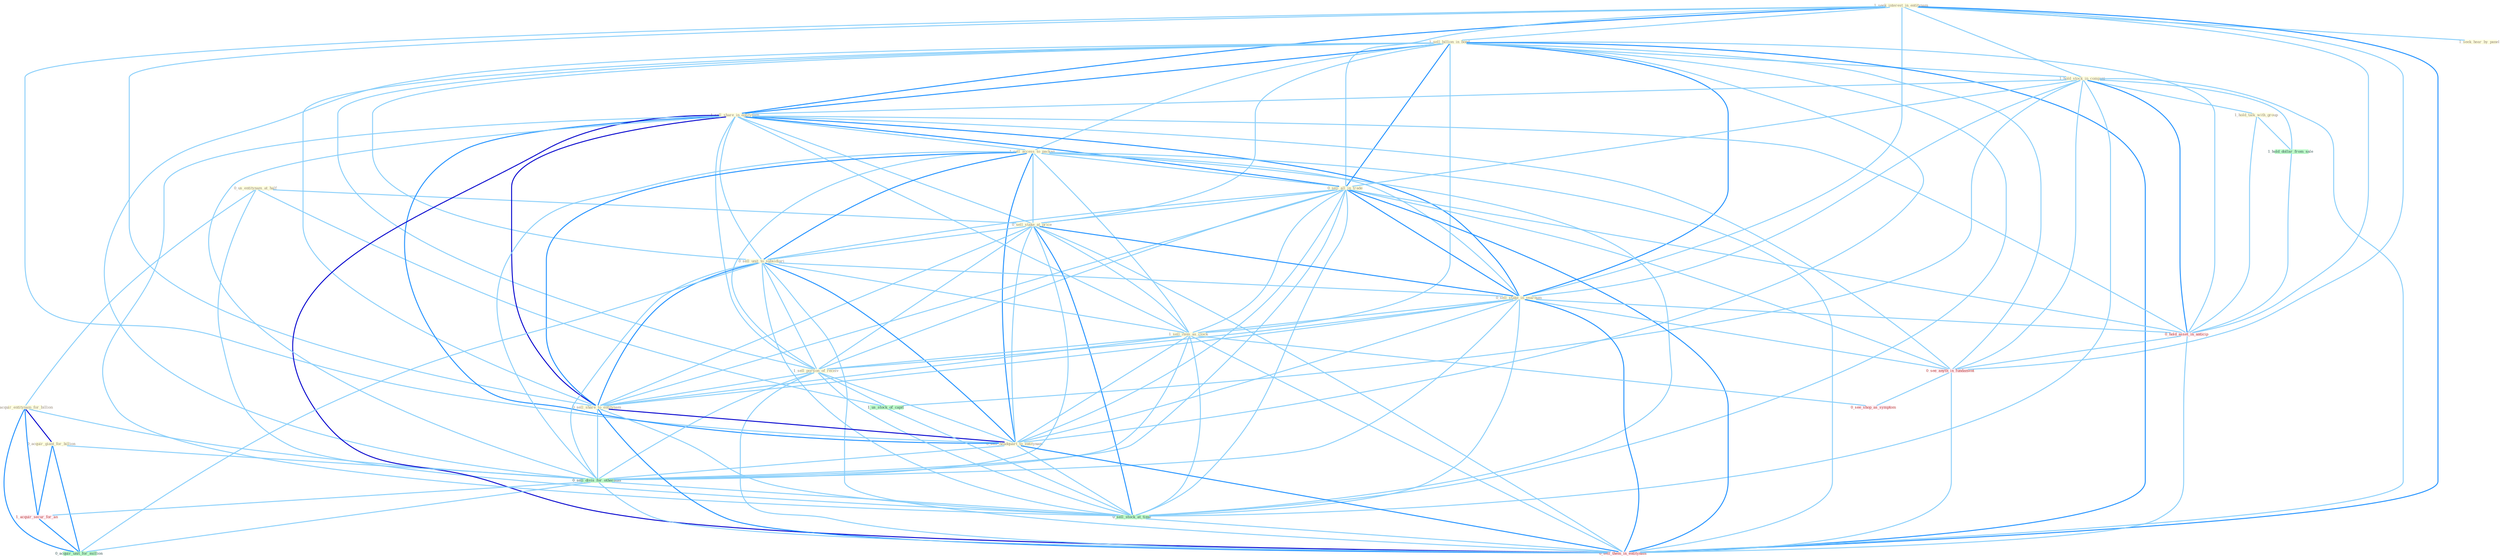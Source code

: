 Graph G{ 
    node
    [shape=polygon,style=filled,width=.5,height=.06,color="#BDFCC9",fixedsize=true,fontsize=4,
    fontcolor="#2f4f4f"];
    {node
    [color="#ffffe0", fontcolor="#8b7d6b"] "0_us_entitynam_at_half " "0_acquir_entitynam_for_billion " "1_seek_interest_in_entitynam " "1_sell_billion_in_bond " "1_hold_stock_in_compani " "1_sell_share_in_entitynam " "1_seek_hear_by_panel " "0_acquir_giant_for_billion " "1_hold_talk_with_group " "1_sell_access_to_packag " "0_sell_all_in_trade " "0_sell_stake_at_price " "0_sell_unit_to_subsidiari " "0_sell_stake_in_yearnum " "1_sell_item_as_clock " "1_sell_portion_of_receiv " "0_sell_share_to_entitynam " "0_sell_headquart_to_entitynam "}
{node [color="#fff0f5", fontcolor="#b22222"] "1_acquir_secur_for_an " "0_hold_asset_in_anticip " "0_see_anyth_in_fundament " "0_see_shop_as_symptom " "0_sell_them_in_entitynam "}
edge [color="#B0E2FF"];

	"0_us_entitynam_at_half " -- "0_acquir_entitynam_for_billion " [w="1", color="#87cefa" ];
	"0_us_entitynam_at_half " -- "0_sell_stake_at_price " [w="1", color="#87cefa" ];
	"0_us_entitynam_at_half " -- "1_us_stock_of_capit " [w="1", color="#87cefa" ];
	"0_us_entitynam_at_half " -- "0_sell_stock_at_time " [w="1", color="#87cefa" ];
	"0_acquir_entitynam_for_billion " -- "0_acquir_giant_for_billion " [w="3", color="#0000cd" , len=0.6];
	"0_acquir_entitynam_for_billion " -- "0_sell_divis_for_othernum " [w="1", color="#87cefa" ];
	"0_acquir_entitynam_for_billion " -- "1_acquir_secur_for_an " [w="2", color="#1e90ff" , len=0.8];
	"0_acquir_entitynam_for_billion " -- "0_acquir_unit_for_million " [w="2", color="#1e90ff" , len=0.8];
	"1_seek_interest_in_entitynam " -- "1_sell_billion_in_bond " [w="1", color="#87cefa" ];
	"1_seek_interest_in_entitynam " -- "1_hold_stock_in_compani " [w="1", color="#87cefa" ];
	"1_seek_interest_in_entitynam " -- "1_sell_share_in_entitynam " [w="2", color="#1e90ff" , len=0.8];
	"1_seek_interest_in_entitynam " -- "1_seek_hear_by_panel " [w="1", color="#87cefa" ];
	"1_seek_interest_in_entitynam " -- "0_sell_all_in_trade " [w="1", color="#87cefa" ];
	"1_seek_interest_in_entitynam " -- "0_sell_stake_in_yearnum " [w="1", color="#87cefa" ];
	"1_seek_interest_in_entitynam " -- "0_sell_share_to_entitynam " [w="1", color="#87cefa" ];
	"1_seek_interest_in_entitynam " -- "0_sell_headquart_to_entitynam " [w="1", color="#87cefa" ];
	"1_seek_interest_in_entitynam " -- "0_hold_asset_in_anticip " [w="1", color="#87cefa" ];
	"1_seek_interest_in_entitynam " -- "0_see_anyth_in_fundament " [w="1", color="#87cefa" ];
	"1_seek_interest_in_entitynam " -- "0_sell_them_in_entitynam " [w="2", color="#1e90ff" , len=0.8];
	"1_sell_billion_in_bond " -- "1_hold_stock_in_compani " [w="1", color="#87cefa" ];
	"1_sell_billion_in_bond " -- "1_sell_share_in_entitynam " [w="2", color="#1e90ff" , len=0.8];
	"1_sell_billion_in_bond " -- "1_sell_access_to_packag " [w="1", color="#87cefa" ];
	"1_sell_billion_in_bond " -- "0_sell_all_in_trade " [w="2", color="#1e90ff" , len=0.8];
	"1_sell_billion_in_bond " -- "0_sell_stake_at_price " [w="1", color="#87cefa" ];
	"1_sell_billion_in_bond " -- "0_sell_unit_to_subsidiari " [w="1", color="#87cefa" ];
	"1_sell_billion_in_bond " -- "0_sell_stake_in_yearnum " [w="2", color="#1e90ff" , len=0.8];
	"1_sell_billion_in_bond " -- "1_sell_item_as_clock " [w="1", color="#87cefa" ];
	"1_sell_billion_in_bond " -- "1_sell_portion_of_receiv " [w="1", color="#87cefa" ];
	"1_sell_billion_in_bond " -- "0_sell_share_to_entitynam " [w="1", color="#87cefa" ];
	"1_sell_billion_in_bond " -- "0_sell_headquart_to_entitynam " [w="1", color="#87cefa" ];
	"1_sell_billion_in_bond " -- "0_sell_divis_for_othernum " [w="1", color="#87cefa" ];
	"1_sell_billion_in_bond " -- "0_hold_asset_in_anticip " [w="1", color="#87cefa" ];
	"1_sell_billion_in_bond " -- "0_sell_stock_at_time " [w="1", color="#87cefa" ];
	"1_sell_billion_in_bond " -- "0_see_anyth_in_fundament " [w="1", color="#87cefa" ];
	"1_sell_billion_in_bond " -- "0_sell_them_in_entitynam " [w="2", color="#1e90ff" , len=0.8];
	"1_hold_stock_in_compani " -- "1_sell_share_in_entitynam " [w="1", color="#87cefa" ];
	"1_hold_stock_in_compani " -- "1_hold_talk_with_group " [w="1", color="#87cefa" ];
	"1_hold_stock_in_compani " -- "0_sell_all_in_trade " [w="1", color="#87cefa" ];
	"1_hold_stock_in_compani " -- "0_sell_stake_in_yearnum " [w="1", color="#87cefa" ];
	"1_hold_stock_in_compani " -- "1_us_stock_of_capit " [w="1", color="#87cefa" ];
	"1_hold_stock_in_compani " -- "1_hold_dollar_from_sale " [w="1", color="#87cefa" ];
	"1_hold_stock_in_compani " -- "0_hold_asset_in_anticip " [w="2", color="#1e90ff" , len=0.8];
	"1_hold_stock_in_compani " -- "0_sell_stock_at_time " [w="1", color="#87cefa" ];
	"1_hold_stock_in_compani " -- "0_see_anyth_in_fundament " [w="1", color="#87cefa" ];
	"1_hold_stock_in_compani " -- "0_sell_them_in_entitynam " [w="1", color="#87cefa" ];
	"1_sell_share_in_entitynam " -- "1_sell_access_to_packag " [w="1", color="#87cefa" ];
	"1_sell_share_in_entitynam " -- "0_sell_all_in_trade " [w="2", color="#1e90ff" , len=0.8];
	"1_sell_share_in_entitynam " -- "0_sell_stake_at_price " [w="1", color="#87cefa" ];
	"1_sell_share_in_entitynam " -- "0_sell_unit_to_subsidiari " [w="1", color="#87cefa" ];
	"1_sell_share_in_entitynam " -- "0_sell_stake_in_yearnum " [w="2", color="#1e90ff" , len=0.8];
	"1_sell_share_in_entitynam " -- "1_sell_item_as_clock " [w="1", color="#87cefa" ];
	"1_sell_share_in_entitynam " -- "1_sell_portion_of_receiv " [w="1", color="#87cefa" ];
	"1_sell_share_in_entitynam " -- "0_sell_share_to_entitynam " [w="3", color="#0000cd" , len=0.6];
	"1_sell_share_in_entitynam " -- "0_sell_headquart_to_entitynam " [w="2", color="#1e90ff" , len=0.8];
	"1_sell_share_in_entitynam " -- "0_sell_divis_for_othernum " [w="1", color="#87cefa" ];
	"1_sell_share_in_entitynam " -- "0_hold_asset_in_anticip " [w="1", color="#87cefa" ];
	"1_sell_share_in_entitynam " -- "0_sell_stock_at_time " [w="1", color="#87cefa" ];
	"1_sell_share_in_entitynam " -- "0_see_anyth_in_fundament " [w="1", color="#87cefa" ];
	"1_sell_share_in_entitynam " -- "0_sell_them_in_entitynam " [w="3", color="#0000cd" , len=0.6];
	"0_acquir_giant_for_billion " -- "0_sell_divis_for_othernum " [w="1", color="#87cefa" ];
	"0_acquir_giant_for_billion " -- "1_acquir_secur_for_an " [w="2", color="#1e90ff" , len=0.8];
	"0_acquir_giant_for_billion " -- "0_acquir_unit_for_million " [w="2", color="#1e90ff" , len=0.8];
	"1_hold_talk_with_group " -- "1_hold_dollar_from_sale " [w="1", color="#87cefa" ];
	"1_hold_talk_with_group " -- "0_hold_asset_in_anticip " [w="1", color="#87cefa" ];
	"1_sell_access_to_packag " -- "0_sell_all_in_trade " [w="1", color="#87cefa" ];
	"1_sell_access_to_packag " -- "0_sell_stake_at_price " [w="1", color="#87cefa" ];
	"1_sell_access_to_packag " -- "0_sell_unit_to_subsidiari " [w="2", color="#1e90ff" , len=0.8];
	"1_sell_access_to_packag " -- "0_sell_stake_in_yearnum " [w="1", color="#87cefa" ];
	"1_sell_access_to_packag " -- "1_sell_item_as_clock " [w="1", color="#87cefa" ];
	"1_sell_access_to_packag " -- "1_sell_portion_of_receiv " [w="1", color="#87cefa" ];
	"1_sell_access_to_packag " -- "0_sell_share_to_entitynam " [w="2", color="#1e90ff" , len=0.8];
	"1_sell_access_to_packag " -- "0_sell_headquart_to_entitynam " [w="2", color="#1e90ff" , len=0.8];
	"1_sell_access_to_packag " -- "0_sell_divis_for_othernum " [w="1", color="#87cefa" ];
	"1_sell_access_to_packag " -- "0_sell_stock_at_time " [w="1", color="#87cefa" ];
	"1_sell_access_to_packag " -- "0_sell_them_in_entitynam " [w="1", color="#87cefa" ];
	"0_sell_all_in_trade " -- "0_sell_stake_at_price " [w="1", color="#87cefa" ];
	"0_sell_all_in_trade " -- "0_sell_unit_to_subsidiari " [w="1", color="#87cefa" ];
	"0_sell_all_in_trade " -- "0_sell_stake_in_yearnum " [w="2", color="#1e90ff" , len=0.8];
	"0_sell_all_in_trade " -- "1_sell_item_as_clock " [w="1", color="#87cefa" ];
	"0_sell_all_in_trade " -- "1_sell_portion_of_receiv " [w="1", color="#87cefa" ];
	"0_sell_all_in_trade " -- "0_sell_share_to_entitynam " [w="1", color="#87cefa" ];
	"0_sell_all_in_trade " -- "0_sell_headquart_to_entitynam " [w="1", color="#87cefa" ];
	"0_sell_all_in_trade " -- "0_sell_divis_for_othernum " [w="1", color="#87cefa" ];
	"0_sell_all_in_trade " -- "0_hold_asset_in_anticip " [w="1", color="#87cefa" ];
	"0_sell_all_in_trade " -- "0_sell_stock_at_time " [w="1", color="#87cefa" ];
	"0_sell_all_in_trade " -- "0_see_anyth_in_fundament " [w="1", color="#87cefa" ];
	"0_sell_all_in_trade " -- "0_sell_them_in_entitynam " [w="2", color="#1e90ff" , len=0.8];
	"0_sell_stake_at_price " -- "0_sell_unit_to_subsidiari " [w="1", color="#87cefa" ];
	"0_sell_stake_at_price " -- "0_sell_stake_in_yearnum " [w="2", color="#1e90ff" , len=0.8];
	"0_sell_stake_at_price " -- "1_sell_item_as_clock " [w="1", color="#87cefa" ];
	"0_sell_stake_at_price " -- "1_sell_portion_of_receiv " [w="1", color="#87cefa" ];
	"0_sell_stake_at_price " -- "0_sell_share_to_entitynam " [w="1", color="#87cefa" ];
	"0_sell_stake_at_price " -- "0_sell_headquart_to_entitynam " [w="1", color="#87cefa" ];
	"0_sell_stake_at_price " -- "0_sell_divis_for_othernum " [w="1", color="#87cefa" ];
	"0_sell_stake_at_price " -- "0_sell_stock_at_time " [w="2", color="#1e90ff" , len=0.8];
	"0_sell_stake_at_price " -- "0_sell_them_in_entitynam " [w="1", color="#87cefa" ];
	"0_sell_unit_to_subsidiari " -- "0_sell_stake_in_yearnum " [w="1", color="#87cefa" ];
	"0_sell_unit_to_subsidiari " -- "1_sell_item_as_clock " [w="1", color="#87cefa" ];
	"0_sell_unit_to_subsidiari " -- "1_sell_portion_of_receiv " [w="1", color="#87cefa" ];
	"0_sell_unit_to_subsidiari " -- "0_sell_share_to_entitynam " [w="2", color="#1e90ff" , len=0.8];
	"0_sell_unit_to_subsidiari " -- "0_sell_headquart_to_entitynam " [w="2", color="#1e90ff" , len=0.8];
	"0_sell_unit_to_subsidiari " -- "0_sell_divis_for_othernum " [w="1", color="#87cefa" ];
	"0_sell_unit_to_subsidiari " -- "0_sell_stock_at_time " [w="1", color="#87cefa" ];
	"0_sell_unit_to_subsidiari " -- "0_acquir_unit_for_million " [w="1", color="#87cefa" ];
	"0_sell_unit_to_subsidiari " -- "0_sell_them_in_entitynam " [w="1", color="#87cefa" ];
	"0_sell_stake_in_yearnum " -- "1_sell_item_as_clock " [w="1", color="#87cefa" ];
	"0_sell_stake_in_yearnum " -- "1_sell_portion_of_receiv " [w="1", color="#87cefa" ];
	"0_sell_stake_in_yearnum " -- "0_sell_share_to_entitynam " [w="1", color="#87cefa" ];
	"0_sell_stake_in_yearnum " -- "0_sell_headquart_to_entitynam " [w="1", color="#87cefa" ];
	"0_sell_stake_in_yearnum " -- "0_sell_divis_for_othernum " [w="1", color="#87cefa" ];
	"0_sell_stake_in_yearnum " -- "0_hold_asset_in_anticip " [w="1", color="#87cefa" ];
	"0_sell_stake_in_yearnum " -- "0_sell_stock_at_time " [w="1", color="#87cefa" ];
	"0_sell_stake_in_yearnum " -- "0_see_anyth_in_fundament " [w="1", color="#87cefa" ];
	"0_sell_stake_in_yearnum " -- "0_sell_them_in_entitynam " [w="2", color="#1e90ff" , len=0.8];
	"1_sell_item_as_clock " -- "1_sell_portion_of_receiv " [w="1", color="#87cefa" ];
	"1_sell_item_as_clock " -- "0_sell_share_to_entitynam " [w="1", color="#87cefa" ];
	"1_sell_item_as_clock " -- "0_sell_headquart_to_entitynam " [w="1", color="#87cefa" ];
	"1_sell_item_as_clock " -- "0_sell_divis_for_othernum " [w="1", color="#87cefa" ];
	"1_sell_item_as_clock " -- "0_sell_stock_at_time " [w="1", color="#87cefa" ];
	"1_sell_item_as_clock " -- "0_see_shop_as_symptom " [w="1", color="#87cefa" ];
	"1_sell_item_as_clock " -- "0_sell_them_in_entitynam " [w="1", color="#87cefa" ];
	"1_sell_portion_of_receiv " -- "0_sell_share_to_entitynam " [w="1", color="#87cefa" ];
	"1_sell_portion_of_receiv " -- "0_sell_headquart_to_entitynam " [w="1", color="#87cefa" ];
	"1_sell_portion_of_receiv " -- "0_sell_divis_for_othernum " [w="1", color="#87cefa" ];
	"1_sell_portion_of_receiv " -- "1_us_stock_of_capit " [w="1", color="#87cefa" ];
	"1_sell_portion_of_receiv " -- "0_sell_stock_at_time " [w="1", color="#87cefa" ];
	"1_sell_portion_of_receiv " -- "0_sell_them_in_entitynam " [w="1", color="#87cefa" ];
	"0_sell_share_to_entitynam " -- "0_sell_headquart_to_entitynam " [w="3", color="#0000cd" , len=0.6];
	"0_sell_share_to_entitynam " -- "0_sell_divis_for_othernum " [w="1", color="#87cefa" ];
	"0_sell_share_to_entitynam " -- "0_sell_stock_at_time " [w="1", color="#87cefa" ];
	"0_sell_share_to_entitynam " -- "0_sell_them_in_entitynam " [w="2", color="#1e90ff" , len=0.8];
	"0_sell_headquart_to_entitynam " -- "0_sell_divis_for_othernum " [w="1", color="#87cefa" ];
	"0_sell_headquart_to_entitynam " -- "0_sell_stock_at_time " [w="1", color="#87cefa" ];
	"0_sell_headquart_to_entitynam " -- "0_sell_them_in_entitynam " [w="2", color="#1e90ff" , len=0.8];
	"0_sell_divis_for_othernum " -- "1_acquir_secur_for_an " [w="1", color="#87cefa" ];
	"0_sell_divis_for_othernum " -- "0_sell_stock_at_time " [w="1", color="#87cefa" ];
	"0_sell_divis_for_othernum " -- "0_acquir_unit_for_million " [w="1", color="#87cefa" ];
	"0_sell_divis_for_othernum " -- "0_sell_them_in_entitynam " [w="1", color="#87cefa" ];
	"1_acquir_secur_for_an " -- "0_acquir_unit_for_million " [w="2", color="#1e90ff" , len=0.8];
	"1_us_stock_of_capit " -- "0_sell_stock_at_time " [w="1", color="#87cefa" ];
	"1_hold_dollar_from_sale " -- "0_hold_asset_in_anticip " [w="1", color="#87cefa" ];
	"0_hold_asset_in_anticip " -- "0_see_anyth_in_fundament " [w="1", color="#87cefa" ];
	"0_hold_asset_in_anticip " -- "0_sell_them_in_entitynam " [w="1", color="#87cefa" ];
	"0_sell_stock_at_time " -- "0_sell_them_in_entitynam " [w="1", color="#87cefa" ];
	"0_see_anyth_in_fundament " -- "0_see_shop_as_symptom " [w="1", color="#87cefa" ];
	"0_see_anyth_in_fundament " -- "0_sell_them_in_entitynam " [w="1", color="#87cefa" ];
}